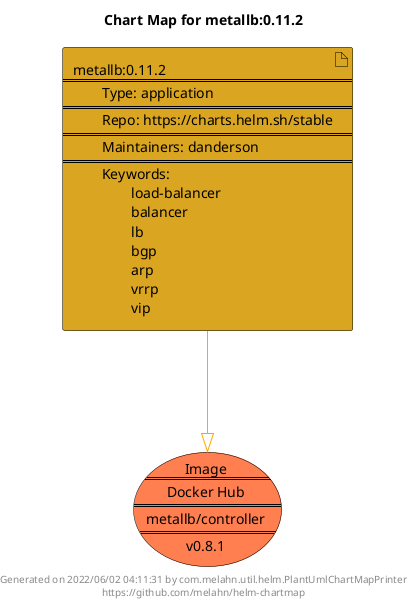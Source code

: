 @startuml
skinparam linetype ortho
skinparam backgroundColor white
skinparam usecaseBorderColor black
skinparam usecaseArrowColor LightSlateGray
skinparam artifactBorderColor black
skinparam artifactArrowColor LightSlateGray

title Chart Map for metallb:0.11.2

'There is one referenced Helm Chart
artifact "metallb:0.11.2\n====\n\tType: application\n====\n\tRepo: https://charts.helm.sh/stable\n====\n\tMaintainers: danderson\n====\n\tKeywords: \n\t\tload-balancer\n\t\tbalancer\n\t\tlb\n\t\tbgp\n\t\tarp\n\t\tvrrp\n\t\tvip" as metallb_0_11_2 #GoldenRod

'There is one referenced Docker Image
usecase "Image\n====\nDocker Hub\n====\nmetallb/controller\n====\nv0.8.1" as metallb_controller_v0_8_1 #Coral

'Chart Dependencies
metallb_0_11_2--[#orange]-|>metallb_controller_v0_8_1

center footer Generated on 2022/06/02 04:11:31 by com.melahn.util.helm.PlantUmlChartMapPrinter\nhttps://github.com/melahn/helm-chartmap
@enduml
